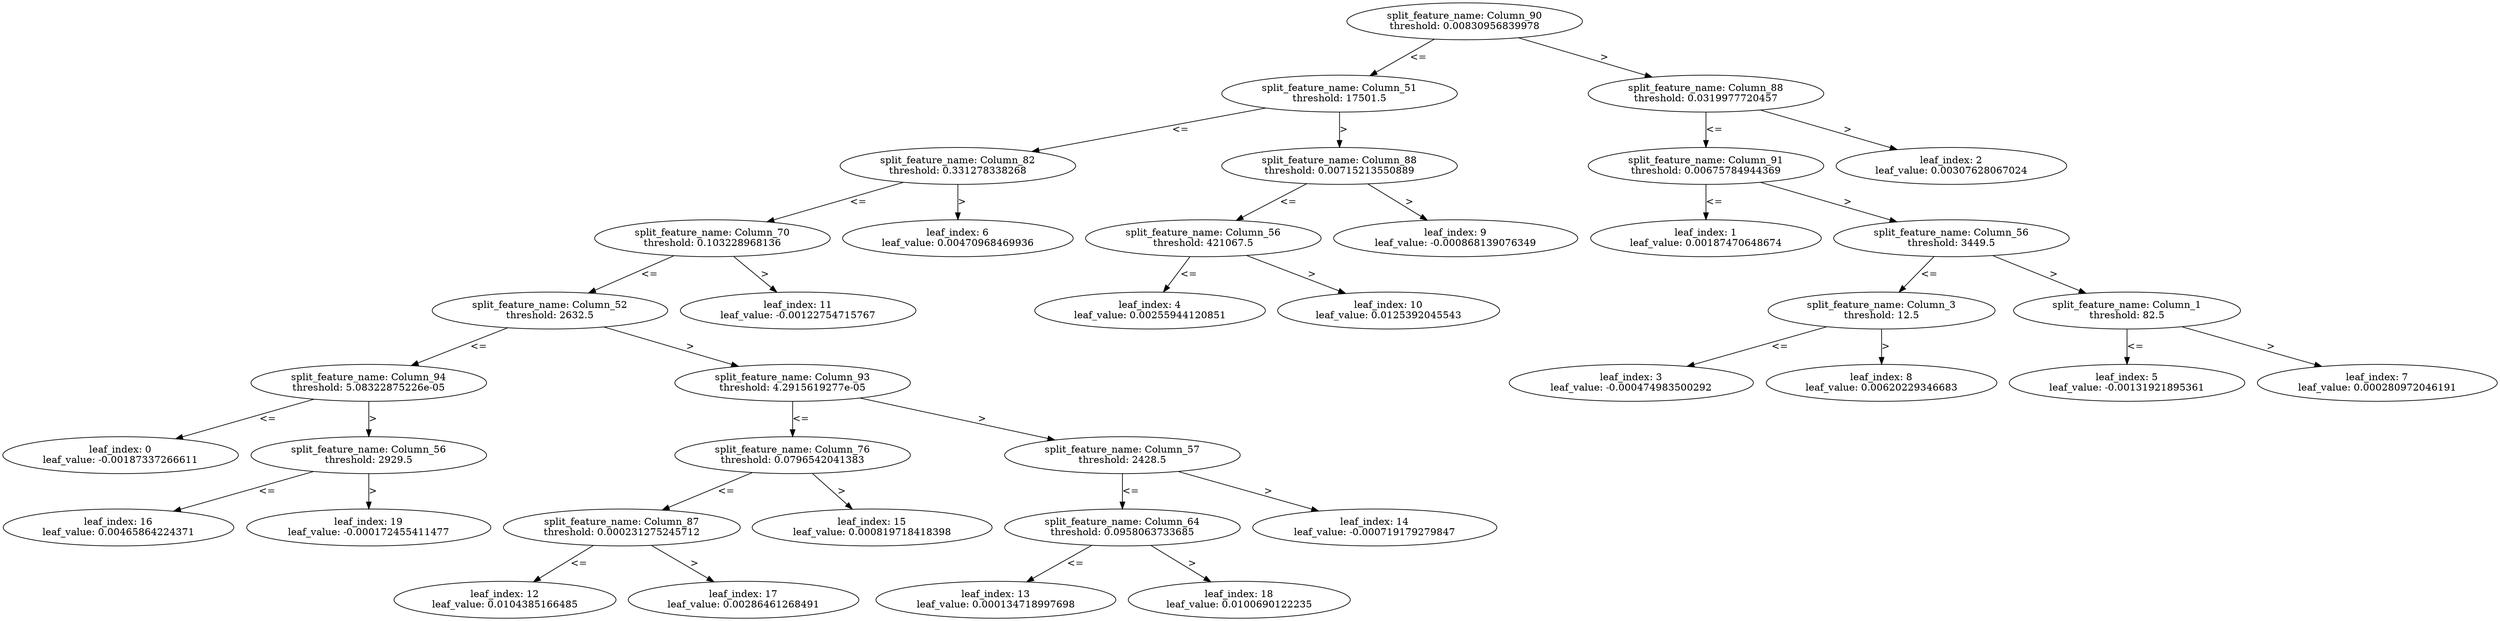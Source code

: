 digraph Tree76 {
	split0 [label="split_feature_name: Column_90\nthreshold: 0.00830956839978"]
	split3 [label="split_feature_name: Column_51\nthreshold: 17501.5"]
	split5 [label="split_feature_name: Column_82\nthreshold: 0.331278338268"]
	split10 [label="split_feature_name: Column_70\nthreshold: 0.103228968136"]
	split11 [label="split_feature_name: Column_52\nthreshold: 2632.5"]
	split15 [label="split_feature_name: Column_94\nthreshold: 5.08322875226e-05"]
	leaf0 [label="leaf_index: 0\nleaf_value: -0.00187337266611"]
	split15 -> leaf0 [label="<="]
	split18 [label="split_feature_name: Column_56\nthreshold: 2929.5"]
	leaf16 [label="leaf_index: 16\nleaf_value: 0.00465864224371"]
	split18 -> leaf16 [label="<="]
	leaf19 [label="leaf_index: 19\nleaf_value: -0.000172455411477"]
	split18 -> leaf19 [label=">"]
	split15 -> split18 [label=">"]
	split11 -> split15 [label="<="]
	split12 [label="split_feature_name: Column_93\nthreshold: 4.2915619277e-05"]
	split14 [label="split_feature_name: Column_76\nthreshold: 0.0796542041383"]
	split16 [label="split_feature_name: Column_87\nthreshold: 0.000231275245712"]
	leaf12 [label="leaf_index: 12\nleaf_value: 0.0104385166485"]
	split16 -> leaf12 [label="<="]
	leaf17 [label="leaf_index: 17\nleaf_value: 0.00286461268491"]
	split16 -> leaf17 [label=">"]
	split14 -> split16 [label="<="]
	leaf15 [label="leaf_index: 15\nleaf_value: 0.000819718418398"]
	split14 -> leaf15 [label=">"]
	split12 -> split14 [label="<="]
	split13 [label="split_feature_name: Column_57\nthreshold: 2428.5"]
	split17 [label="split_feature_name: Column_64\nthreshold: 0.0958063733685"]
	leaf13 [label="leaf_index: 13\nleaf_value: 0.000134718997698"]
	split17 -> leaf13 [label="<="]
	leaf18 [label="leaf_index: 18\nleaf_value: 0.0100690122235"]
	split17 -> leaf18 [label=">"]
	split13 -> split17 [label="<="]
	leaf14 [label="leaf_index: 14\nleaf_value: -0.000719179279847"]
	split13 -> leaf14 [label=">"]
	split12 -> split13 [label=">"]
	split11 -> split12 [label=">"]
	split10 -> split11 [label="<="]
	leaf11 [label="leaf_index: 11\nleaf_value: -0.00122754715767"]
	split10 -> leaf11 [label=">"]
	split5 -> split10 [label="<="]
	leaf6 [label="leaf_index: 6\nleaf_value: 0.00470968469936"]
	split5 -> leaf6 [label=">"]
	split3 -> split5 [label="<="]
	split8 [label="split_feature_name: Column_88\nthreshold: 0.00715213550889"]
	split9 [label="split_feature_name: Column_56\nthreshold: 421067.5"]
	leaf4 [label="leaf_index: 4\nleaf_value: 0.00255944120851"]
	split9 -> leaf4 [label="<="]
	leaf10 [label="leaf_index: 10\nleaf_value: 0.0125392045543"]
	split9 -> leaf10 [label=">"]
	split8 -> split9 [label="<="]
	leaf9 [label="leaf_index: 9\nleaf_value: -0.000868139076349"]
	split8 -> leaf9 [label=">"]
	split3 -> split8 [label=">"]
	split0 -> split3 [label="<="]
	split1 [label="split_feature_name: Column_88\nthreshold: 0.0319977720457"]
	split2 [label="split_feature_name: Column_91\nthreshold: 0.00675784944369"]
	leaf1 [label="leaf_index: 1\nleaf_value: 0.00187470648674"]
	split2 -> leaf1 [label="<="]
	split4 [label="split_feature_name: Column_56\nthreshold: 3449.5"]
	split7 [label="split_feature_name: Column_3\nthreshold: 12.5"]
	leaf3 [label="leaf_index: 3\nleaf_value: -0.000474983500292"]
	split7 -> leaf3 [label="<="]
	leaf8 [label="leaf_index: 8\nleaf_value: 0.00620229346683"]
	split7 -> leaf8 [label=">"]
	split4 -> split7 [label="<="]
	split6 [label="split_feature_name: Column_1\nthreshold: 82.5"]
	leaf5 [label="leaf_index: 5\nleaf_value: -0.00131921895361"]
	split6 -> leaf5 [label="<="]
	leaf7 [label="leaf_index: 7\nleaf_value: 0.000280972046191"]
	split6 -> leaf7 [label=">"]
	split4 -> split6 [label=">"]
	split2 -> split4 [label=">"]
	split1 -> split2 [label="<="]
	leaf2 [label="leaf_index: 2\nleaf_value: 0.00307628067024"]
	split1 -> leaf2 [label=">"]
	split0 -> split1 [label=">"]
}
